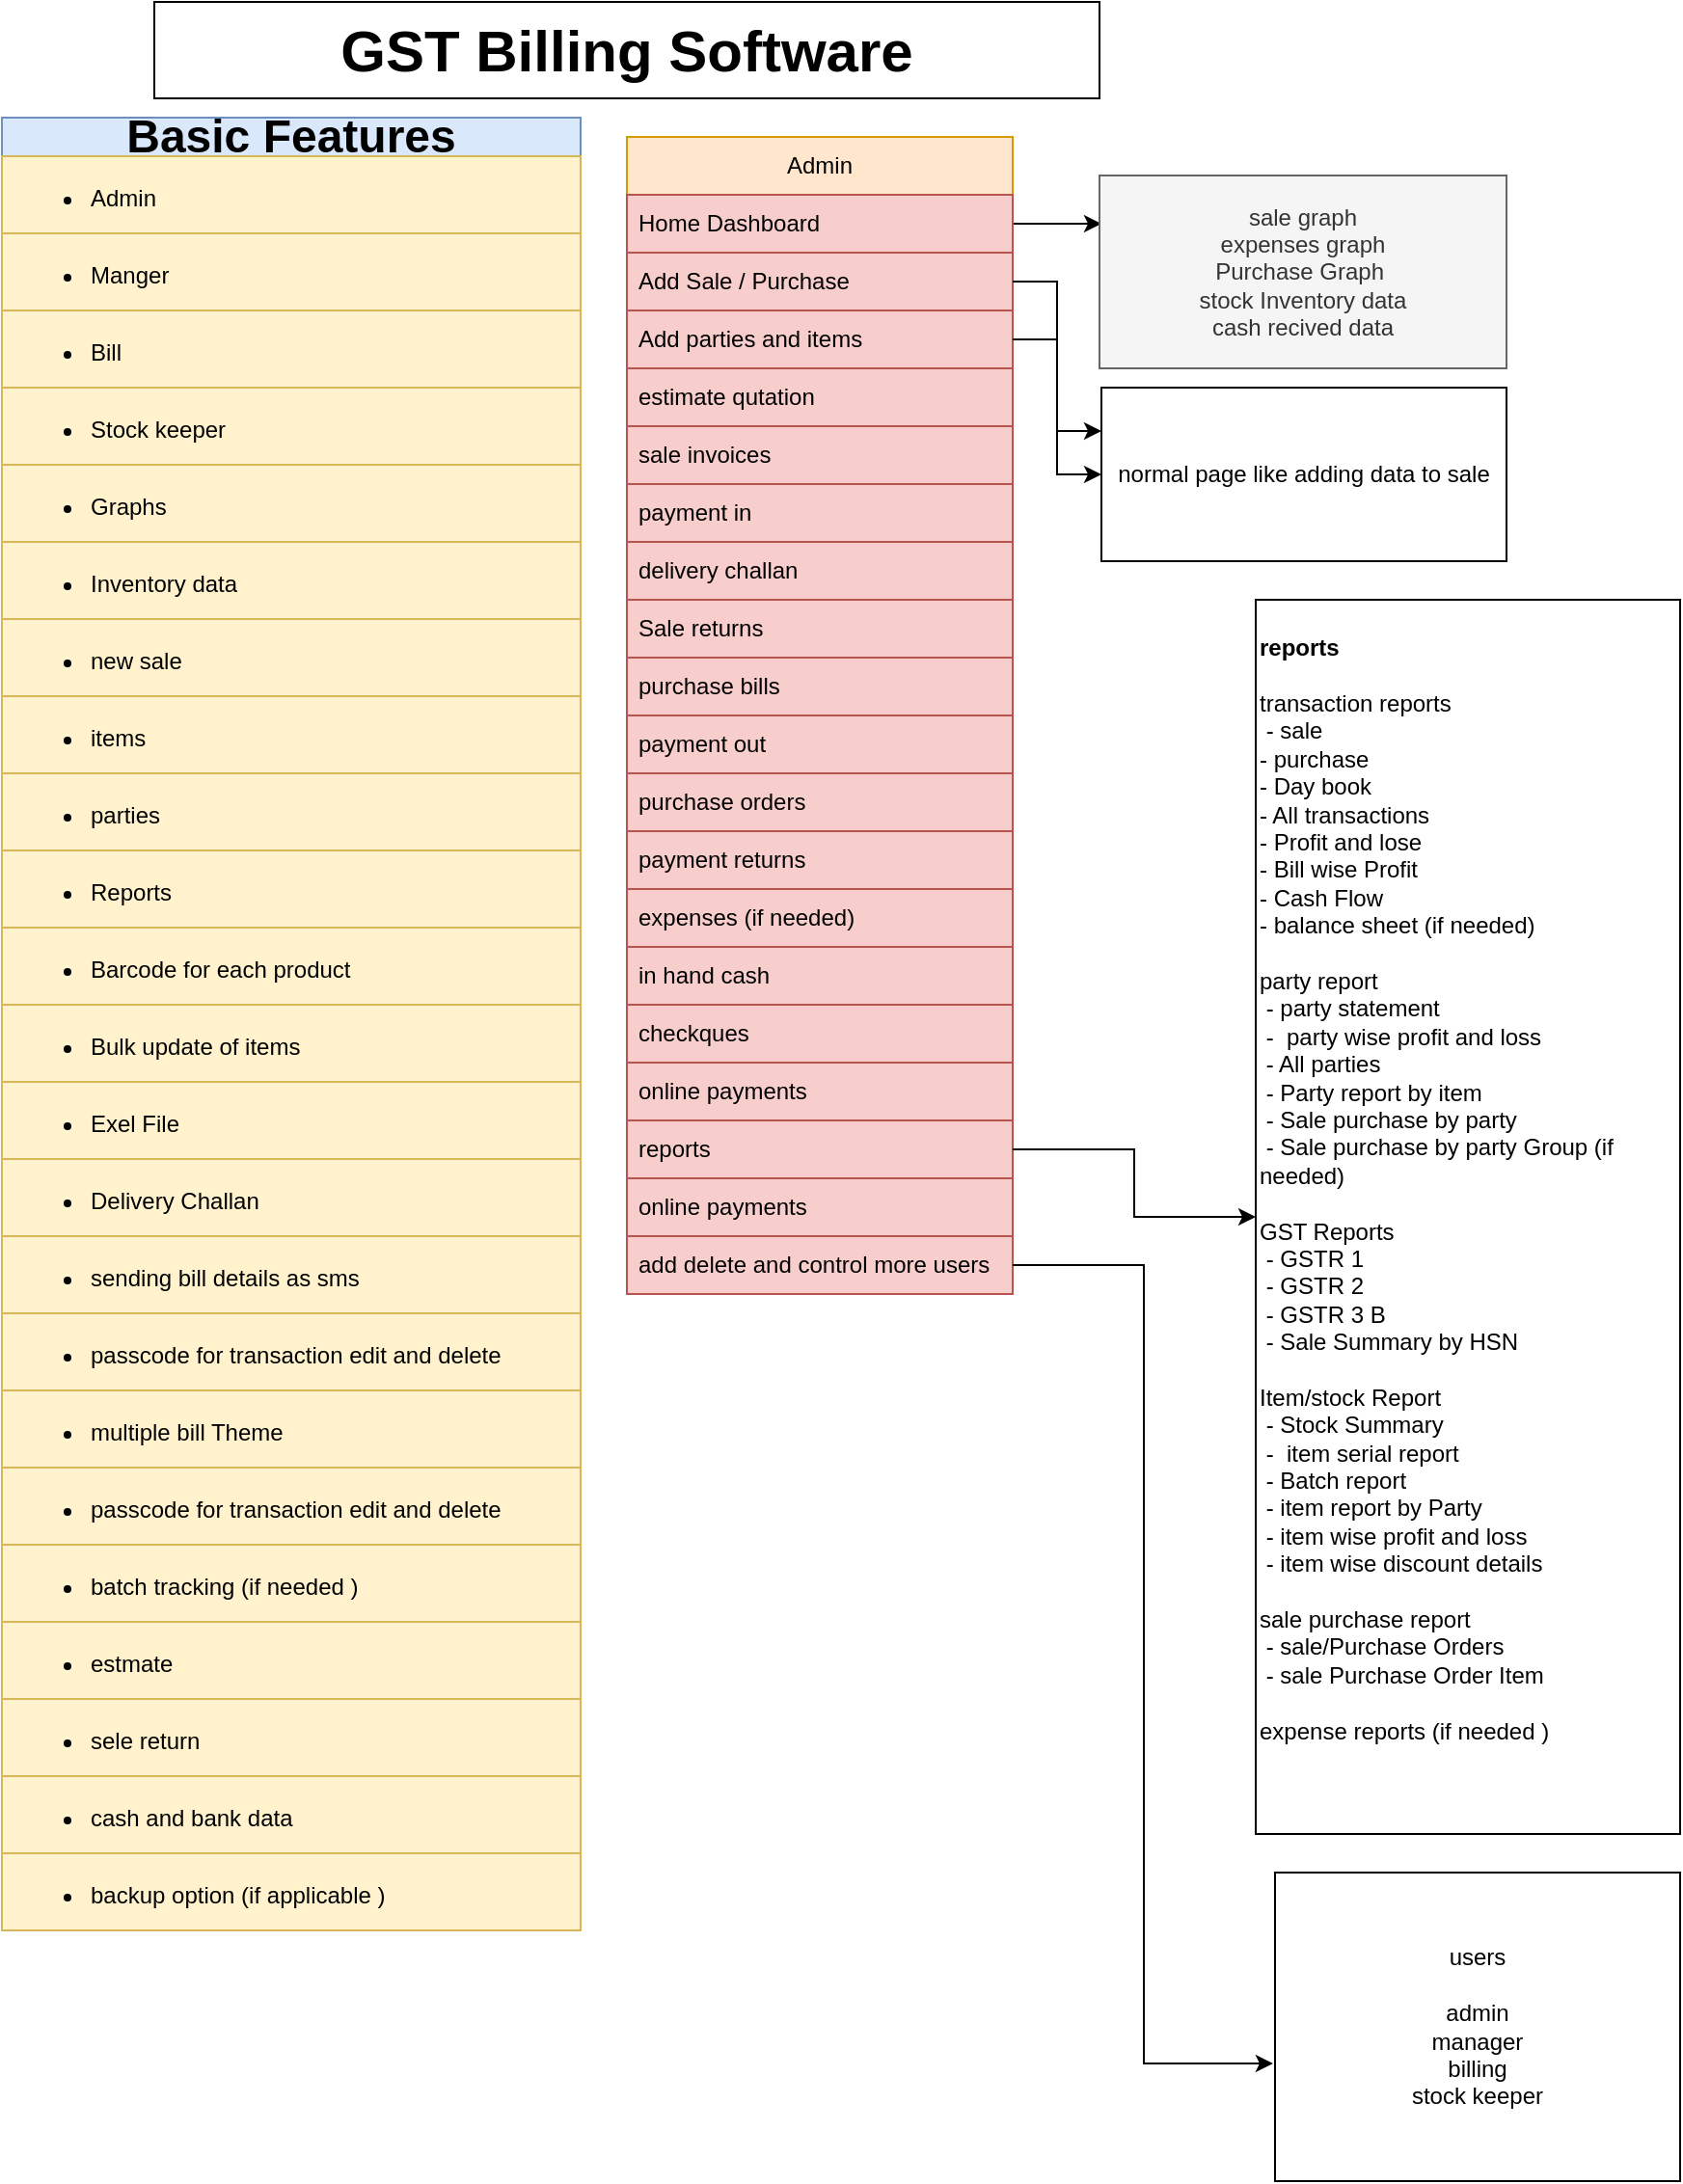 <mxfile version="22.0.4" type="github">
  <diagram name="Page-1" id="EswYANIkp5iIy-GLFOa0">
    <mxGraphModel dx="954" dy="647" grid="1" gridSize="10" guides="1" tooltips="1" connect="1" arrows="1" fold="1" page="1" pageScale="1" pageWidth="827" pageHeight="1169" math="0" shadow="0">
      <root>
        <mxCell id="0" />
        <mxCell id="1" parent="0" />
        <mxCell id="1e6EQhFJc-qGtbKc5gmK-1" value="&lt;b&gt;&lt;font style=&quot;font-size: 30px;&quot;&gt;GST Billing Software&lt;/font&gt;&lt;/b&gt;" style="rounded=0;whiteSpace=wrap;html=1;" vertex="1" parent="1">
          <mxGeometry x="169" y="20" width="490" height="50" as="geometry" />
        </mxCell>
        <mxCell id="1e6EQhFJc-qGtbKc5gmK-8" value="&lt;h1&gt;Basic Features&lt;/h1&gt;" style="swimlane;fontStyle=0;childLayout=stackLayout;horizontal=1;startSize=20;horizontalStack=0;resizeParent=1;resizeParentMax=0;resizeLast=0;collapsible=1;marginBottom=0;whiteSpace=wrap;html=1;fillColor=#dae8fc;strokeColor=#6c8ebf;" vertex="1" parent="1">
          <mxGeometry x="90" y="80" width="300" height="60" as="geometry" />
        </mxCell>
        <mxCell id="1e6EQhFJc-qGtbKc5gmK-9" value="&lt;ul style=&quot;border-color: var(--border-color); caret-color: rgb(0, 0, 0); color: rgb(0, 0, 0); font-family: Helvetica; font-size: 12px; font-style: normal; font-variant-caps: normal; font-weight: 400; letter-spacing: normal; text-align: left; text-indent: 0px; text-transform: none; word-spacing: 0px; -webkit-text-stroke-width: 0px; text-decoration: none;&quot;&gt;&lt;li style=&quot;border-color: var(--border-color);&quot;&gt;Admin&amp;nbsp;&lt;/li&gt;&lt;/ul&gt;" style="text;strokeColor=#d6b656;fillColor=#fff2cc;align=left;verticalAlign=middle;spacingLeft=4;spacingRight=4;overflow=hidden;points=[[0,0.5],[1,0.5]];portConstraint=eastwest;rotatable=0;whiteSpace=wrap;html=1;" vertex="1" parent="1e6EQhFJc-qGtbKc5gmK-8">
          <mxGeometry y="20" width="300" height="40" as="geometry" />
        </mxCell>
        <mxCell id="1e6EQhFJc-qGtbKc5gmK-17" value="&lt;ul style=&quot;border-color: var(--border-color); caret-color: rgb(0, 0, 0); color: rgb(0, 0, 0); font-family: Helvetica; font-size: 12px; font-style: normal; font-variant-caps: normal; font-weight: 400; letter-spacing: normal; text-align: left; text-indent: 0px; text-transform: none; word-spacing: 0px; -webkit-text-stroke-width: 0px; text-decoration: none;&quot;&gt;&lt;li style=&quot;border-color: var(--border-color);&quot;&gt;Manger&lt;/li&gt;&lt;/ul&gt;" style="text;strokeColor=#d6b656;fillColor=#fff2cc;align=left;verticalAlign=middle;spacingLeft=4;spacingRight=4;overflow=hidden;points=[[0,0.5],[1,0.5]];portConstraint=eastwest;rotatable=0;whiteSpace=wrap;html=1;" vertex="1" parent="1">
          <mxGeometry x="90" y="140" width="300" height="40" as="geometry" />
        </mxCell>
        <mxCell id="1e6EQhFJc-qGtbKc5gmK-18" value="&lt;ul style=&quot;border-color: var(--border-color); caret-color: rgb(0, 0, 0); color: rgb(0, 0, 0); font-family: Helvetica; font-size: 12px; font-style: normal; font-variant-caps: normal; font-weight: 400; letter-spacing: normal; text-align: left; text-indent: 0px; text-transform: none; word-spacing: 0px; -webkit-text-stroke-width: 0px; text-decoration: none;&quot;&gt;&lt;li style=&quot;border-color: var(--border-color);&quot;&gt;Bill&lt;/li&gt;&lt;/ul&gt;" style="text;strokeColor=#d6b656;fillColor=#fff2cc;align=left;verticalAlign=middle;spacingLeft=4;spacingRight=4;overflow=hidden;points=[[0,0.5],[1,0.5]];portConstraint=eastwest;rotatable=0;whiteSpace=wrap;html=1;" vertex="1" parent="1">
          <mxGeometry x="90" y="180" width="300" height="40" as="geometry" />
        </mxCell>
        <mxCell id="1e6EQhFJc-qGtbKc5gmK-19" value="&lt;ul style=&quot;border-color: var(--border-color); caret-color: rgb(0, 0, 0); color: rgb(0, 0, 0); font-family: Helvetica; font-size: 12px; font-style: normal; font-variant-caps: normal; font-weight: 400; letter-spacing: normal; text-align: left; text-indent: 0px; text-transform: none; word-spacing: 0px; -webkit-text-stroke-width: 0px; text-decoration: none;&quot;&gt;&lt;li style=&quot;border-color: var(--border-color);&quot;&gt;Stock keeper&lt;/li&gt;&lt;/ul&gt;" style="text;strokeColor=#d6b656;fillColor=#fff2cc;align=left;verticalAlign=middle;spacingLeft=4;spacingRight=4;overflow=hidden;points=[[0,0.5],[1,0.5]];portConstraint=eastwest;rotatable=0;whiteSpace=wrap;html=1;" vertex="1" parent="1">
          <mxGeometry x="90" y="220" width="300" height="40" as="geometry" />
        </mxCell>
        <mxCell id="1e6EQhFJc-qGtbKc5gmK-21" value="&lt;ul style=&quot;border-color: var(--border-color); caret-color: rgb(0, 0, 0); color: rgb(0, 0, 0); font-family: Helvetica; font-size: 12px; font-style: normal; font-variant-caps: normal; font-weight: 400; letter-spacing: normal; text-align: left; text-indent: 0px; text-transform: none; word-spacing: 0px; -webkit-text-stroke-width: 0px; text-decoration: none;&quot;&gt;&lt;li style=&quot;border-color: var(--border-color);&quot;&gt;Reports&lt;/li&gt;&lt;/ul&gt;" style="text;strokeColor=#d6b656;fillColor=#fff2cc;align=left;verticalAlign=middle;spacingLeft=4;spacingRight=4;overflow=hidden;points=[[0,0.5],[1,0.5]];portConstraint=eastwest;rotatable=0;whiteSpace=wrap;html=1;" vertex="1" parent="1">
          <mxGeometry x="90" y="460" width="300" height="40" as="geometry" />
        </mxCell>
        <mxCell id="1e6EQhFJc-qGtbKc5gmK-22" value="&lt;ul style=&quot;border-color: var(--border-color); caret-color: rgb(0, 0, 0); color: rgb(0, 0, 0); font-family: Helvetica; font-size: 12px; font-style: normal; font-variant-caps: normal; font-weight: 400; letter-spacing: normal; text-align: left; text-indent: 0px; text-transform: none; word-spacing: 0px; -webkit-text-stroke-width: 0px; text-decoration: none;&quot;&gt;&lt;li style=&quot;border-color: var(--border-color);&quot;&gt;Graphs&lt;/li&gt;&lt;/ul&gt;" style="text;strokeColor=#d6b656;fillColor=#fff2cc;align=left;verticalAlign=middle;spacingLeft=4;spacingRight=4;overflow=hidden;points=[[0,0.5],[1,0.5]];portConstraint=eastwest;rotatable=0;whiteSpace=wrap;html=1;" vertex="1" parent="1">
          <mxGeometry x="90" y="260" width="300" height="40" as="geometry" />
        </mxCell>
        <mxCell id="1e6EQhFJc-qGtbKc5gmK-23" value="&lt;ul style=&quot;border-color: var(--border-color); caret-color: rgb(0, 0, 0); color: rgb(0, 0, 0); font-family: Helvetica; font-size: 12px; font-style: normal; font-variant-caps: normal; font-weight: 400; letter-spacing: normal; text-align: left; text-indent: 0px; text-transform: none; word-spacing: 0px; -webkit-text-stroke-width: 0px; text-decoration: none;&quot;&gt;&lt;li style=&quot;border-color: var(--border-color);&quot;&gt;Inventory data&lt;/li&gt;&lt;/ul&gt;" style="text;strokeColor=#d6b656;fillColor=#fff2cc;align=left;verticalAlign=middle;spacingLeft=4;spacingRight=4;overflow=hidden;points=[[0,0.5],[1,0.5]];portConstraint=eastwest;rotatable=0;whiteSpace=wrap;html=1;" vertex="1" parent="1">
          <mxGeometry x="90" y="300" width="300" height="40" as="geometry" />
        </mxCell>
        <mxCell id="1e6EQhFJc-qGtbKc5gmK-24" value="&lt;ul style=&quot;border-color: var(--border-color); caret-color: rgb(0, 0, 0); color: rgb(0, 0, 0); font-family: Helvetica; font-size: 12px; font-style: normal; font-variant-caps: normal; font-weight: 400; letter-spacing: normal; text-align: left; text-indent: 0px; text-transform: none; word-spacing: 0px; -webkit-text-stroke-width: 0px; text-decoration: none;&quot;&gt;&lt;li style=&quot;border-color: var(--border-color);&quot;&gt;parties&lt;/li&gt;&lt;/ul&gt;" style="text;strokeColor=#d6b656;fillColor=#fff2cc;align=left;verticalAlign=middle;spacingLeft=4;spacingRight=4;overflow=hidden;points=[[0,0.5],[1,0.5]];portConstraint=eastwest;rotatable=0;whiteSpace=wrap;html=1;" vertex="1" parent="1">
          <mxGeometry x="90" y="420" width="300" height="40" as="geometry" />
        </mxCell>
        <mxCell id="1e6EQhFJc-qGtbKc5gmK-25" value="&lt;ul style=&quot;border-color: var(--border-color); caret-color: rgb(0, 0, 0); color: rgb(0, 0, 0); font-family: Helvetica; font-size: 12px; font-style: normal; font-variant-caps: normal; font-weight: 400; letter-spacing: normal; text-align: left; text-indent: 0px; text-transform: none; word-spacing: 0px; -webkit-text-stroke-width: 0px; text-decoration: none;&quot;&gt;&lt;li style=&quot;border-color: var(--border-color);&quot;&gt;items&lt;/li&gt;&lt;/ul&gt;" style="text;strokeColor=#d6b656;fillColor=#fff2cc;align=left;verticalAlign=middle;spacingLeft=4;spacingRight=4;overflow=hidden;points=[[0,0.5],[1,0.5]];portConstraint=eastwest;rotatable=0;whiteSpace=wrap;html=1;" vertex="1" parent="1">
          <mxGeometry x="90" y="380" width="300" height="40" as="geometry" />
        </mxCell>
        <mxCell id="1e6EQhFJc-qGtbKc5gmK-26" value="&lt;ul style=&quot;border-color: var(--border-color); caret-color: rgb(0, 0, 0); color: rgb(0, 0, 0); font-family: Helvetica; font-size: 12px; font-style: normal; font-variant-caps: normal; font-weight: 400; letter-spacing: normal; text-align: left; text-indent: 0px; text-transform: none; word-spacing: 0px; -webkit-text-stroke-width: 0px; text-decoration: none;&quot;&gt;&lt;li style=&quot;border-color: var(--border-color);&quot;&gt;new sale&lt;/li&gt;&lt;/ul&gt;" style="text;strokeColor=#d6b656;fillColor=#fff2cc;align=left;verticalAlign=middle;spacingLeft=4;spacingRight=4;overflow=hidden;points=[[0,0.5],[1,0.5]];portConstraint=eastwest;rotatable=0;whiteSpace=wrap;html=1;" vertex="1" parent="1">
          <mxGeometry x="90" y="340" width="300" height="40" as="geometry" />
        </mxCell>
        <mxCell id="1e6EQhFJc-qGtbKc5gmK-27" value="&lt;ul style=&quot;border-color: var(--border-color); caret-color: rgb(0, 0, 0); color: rgb(0, 0, 0); font-family: Helvetica; font-size: 12px; font-style: normal; font-variant-caps: normal; font-weight: 400; letter-spacing: normal; text-align: left; text-indent: 0px; text-transform: none; word-spacing: 0px; -webkit-text-stroke-width: 0px; text-decoration: none;&quot;&gt;&lt;li style=&quot;border-color: var(--border-color);&quot;&gt;Barcode for each product&lt;/li&gt;&lt;/ul&gt;" style="text;strokeColor=#d6b656;fillColor=#fff2cc;align=left;verticalAlign=middle;spacingLeft=4;spacingRight=4;overflow=hidden;points=[[0,0.5],[1,0.5]];portConstraint=eastwest;rotatable=0;whiteSpace=wrap;html=1;" vertex="1" parent="1">
          <mxGeometry x="90" y="500" width="300" height="40" as="geometry" />
        </mxCell>
        <mxCell id="1e6EQhFJc-qGtbKc5gmK-28" value="&lt;ul style=&quot;border-color: var(--border-color); caret-color: rgb(0, 0, 0); color: rgb(0, 0, 0); font-family: Helvetica; font-size: 12px; font-style: normal; font-variant-caps: normal; font-weight: 400; letter-spacing: normal; text-align: left; text-indent: 0px; text-transform: none; word-spacing: 0px; -webkit-text-stroke-width: 0px; text-decoration: none;&quot;&gt;&lt;li style=&quot;border-color: var(--border-color);&quot;&gt;Bulk update of items&lt;/li&gt;&lt;/ul&gt;" style="text;strokeColor=#d6b656;fillColor=#fff2cc;align=left;verticalAlign=middle;spacingLeft=4;spacingRight=4;overflow=hidden;points=[[0,0.5],[1,0.5]];portConstraint=eastwest;rotatable=0;whiteSpace=wrap;html=1;" vertex="1" parent="1">
          <mxGeometry x="90" y="540" width="300" height="40" as="geometry" />
        </mxCell>
        <mxCell id="1e6EQhFJc-qGtbKc5gmK-29" value="&lt;ul style=&quot;border-color: var(--border-color); caret-color: rgb(0, 0, 0); color: rgb(0, 0, 0); font-family: Helvetica; font-size: 12px; font-style: normal; font-variant-caps: normal; font-weight: 400; letter-spacing: normal; text-align: left; text-indent: 0px; text-transform: none; word-spacing: 0px; -webkit-text-stroke-width: 0px; text-decoration: none;&quot;&gt;&lt;li style=&quot;border-color: var(--border-color);&quot;&gt;Exel File&lt;/li&gt;&lt;/ul&gt;" style="text;strokeColor=#d6b656;fillColor=#fff2cc;align=left;verticalAlign=middle;spacingLeft=4;spacingRight=4;overflow=hidden;points=[[0,0.5],[1,0.5]];portConstraint=eastwest;rotatable=0;whiteSpace=wrap;html=1;" vertex="1" parent="1">
          <mxGeometry x="90" y="580" width="300" height="40" as="geometry" />
        </mxCell>
        <mxCell id="1e6EQhFJc-qGtbKc5gmK-30" value="&lt;ul style=&quot;border-color: var(--border-color); caret-color: rgb(0, 0, 0); color: rgb(0, 0, 0); font-family: Helvetica; font-size: 12px; font-style: normal; font-variant-caps: normal; font-weight: 400; letter-spacing: normal; text-align: left; text-indent: 0px; text-transform: none; word-spacing: 0px; -webkit-text-stroke-width: 0px; text-decoration: none;&quot;&gt;&lt;li style=&quot;border-color: var(--border-color);&quot;&gt;Delivery Challan&lt;/li&gt;&lt;/ul&gt;" style="text;strokeColor=#d6b656;fillColor=#fff2cc;align=left;verticalAlign=middle;spacingLeft=4;spacingRight=4;overflow=hidden;points=[[0,0.5],[1,0.5]];portConstraint=eastwest;rotatable=0;whiteSpace=wrap;html=1;" vertex="1" parent="1">
          <mxGeometry x="90" y="620" width="300" height="40" as="geometry" />
        </mxCell>
        <mxCell id="1e6EQhFJc-qGtbKc5gmK-31" value="&lt;ul style=&quot;border-color: var(--border-color); caret-color: rgb(0, 0, 0); color: rgb(0, 0, 0); font-family: Helvetica; font-size: 12px; font-style: normal; font-variant-caps: normal; font-weight: 400; letter-spacing: normal; text-align: left; text-indent: 0px; text-transform: none; word-spacing: 0px; -webkit-text-stroke-width: 0px; text-decoration: none;&quot;&gt;&lt;li style=&quot;border-color: var(--border-color);&quot;&gt;sending bill details as sms&lt;/li&gt;&lt;/ul&gt;" style="text;strokeColor=#d6b656;fillColor=#fff2cc;align=left;verticalAlign=middle;spacingLeft=4;spacingRight=4;overflow=hidden;points=[[0,0.5],[1,0.5]];portConstraint=eastwest;rotatable=0;whiteSpace=wrap;html=1;" vertex="1" parent="1">
          <mxGeometry x="90" y="660" width="300" height="40" as="geometry" />
        </mxCell>
        <mxCell id="1e6EQhFJc-qGtbKc5gmK-32" value="&lt;ul style=&quot;border-color: var(--border-color); caret-color: rgb(0, 0, 0); color: rgb(0, 0, 0); font-family: Helvetica; font-size: 12px; font-style: normal; font-variant-caps: normal; font-weight: 400; letter-spacing: normal; text-align: left; text-indent: 0px; text-transform: none; word-spacing: 0px; -webkit-text-stroke-width: 0px; text-decoration: none;&quot;&gt;&lt;li style=&quot;border-color: var(--border-color);&quot;&gt;passcode for transaction edit and delete&lt;/li&gt;&lt;/ul&gt;" style="text;strokeColor=#d6b656;fillColor=#fff2cc;align=left;verticalAlign=middle;spacingLeft=4;spacingRight=4;overflow=hidden;points=[[0,0.5],[1,0.5]];portConstraint=eastwest;rotatable=0;whiteSpace=wrap;html=1;" vertex="1" parent="1">
          <mxGeometry x="90" y="700" width="300" height="40" as="geometry" />
        </mxCell>
        <mxCell id="1e6EQhFJc-qGtbKc5gmK-33" value="&lt;ul style=&quot;border-color: var(--border-color); caret-color: rgb(0, 0, 0); color: rgb(0, 0, 0); font-family: Helvetica; font-size: 12px; font-style: normal; font-variant-caps: normal; font-weight: 400; letter-spacing: normal; text-align: left; text-indent: 0px; text-transform: none; word-spacing: 0px; -webkit-text-stroke-width: 0px; text-decoration: none;&quot;&gt;&lt;li style=&quot;border-color: var(--border-color);&quot;&gt;multiple bill Theme&lt;/li&gt;&lt;/ul&gt;" style="text;strokeColor=#d6b656;fillColor=#fff2cc;align=left;verticalAlign=middle;spacingLeft=4;spacingRight=4;overflow=hidden;points=[[0,0.5],[1,0.5]];portConstraint=eastwest;rotatable=0;whiteSpace=wrap;html=1;" vertex="1" parent="1">
          <mxGeometry x="90" y="740" width="300" height="40" as="geometry" />
        </mxCell>
        <mxCell id="1e6EQhFJc-qGtbKc5gmK-34" value="&lt;ul style=&quot;border-color: var(--border-color); caret-color: rgb(0, 0, 0); color: rgb(0, 0, 0); font-family: Helvetica; font-size: 12px; font-style: normal; font-variant-caps: normal; font-weight: 400; letter-spacing: normal; text-align: left; text-indent: 0px; text-transform: none; word-spacing: 0px; -webkit-text-stroke-width: 0px; text-decoration: none;&quot;&gt;&lt;li style=&quot;border-color: var(--border-color);&quot;&gt;passcode for transaction edit and delete&lt;/li&gt;&lt;/ul&gt;" style="text;strokeColor=#d6b656;fillColor=#fff2cc;align=left;verticalAlign=middle;spacingLeft=4;spacingRight=4;overflow=hidden;points=[[0,0.5],[1,0.5]];portConstraint=eastwest;rotatable=0;whiteSpace=wrap;html=1;" vertex="1" parent="1">
          <mxGeometry x="90" y="780" width="300" height="40" as="geometry" />
        </mxCell>
        <mxCell id="1e6EQhFJc-qGtbKc5gmK-35" value="&lt;ul style=&quot;border-color: var(--border-color); caret-color: rgb(0, 0, 0); color: rgb(0, 0, 0); font-family: Helvetica; font-size: 12px; font-style: normal; font-variant-caps: normal; font-weight: 400; letter-spacing: normal; text-align: left; text-indent: 0px; text-transform: none; word-spacing: 0px; -webkit-text-stroke-width: 0px; text-decoration: none;&quot;&gt;&lt;li style=&quot;border-color: var(--border-color);&quot;&gt;backup option (if applicable )&lt;/li&gt;&lt;/ul&gt;" style="text;strokeColor=#d6b656;fillColor=#fff2cc;align=left;verticalAlign=middle;spacingLeft=4;spacingRight=4;overflow=hidden;points=[[0,0.5],[1,0.5]];portConstraint=eastwest;rotatable=0;whiteSpace=wrap;html=1;" vertex="1" parent="1">
          <mxGeometry x="90" y="980" width="300" height="40" as="geometry" />
        </mxCell>
        <mxCell id="1e6EQhFJc-qGtbKc5gmK-36" value="&lt;ul style=&quot;border-color: var(--border-color); caret-color: rgb(0, 0, 0); color: rgb(0, 0, 0); font-family: Helvetica; font-size: 12px; font-style: normal; font-variant-caps: normal; font-weight: 400; letter-spacing: normal; text-align: left; text-indent: 0px; text-transform: none; word-spacing: 0px; -webkit-text-stroke-width: 0px; text-decoration: none;&quot;&gt;&lt;li style=&quot;border-color: var(--border-color);&quot;&gt;cash and bank data&lt;/li&gt;&lt;/ul&gt;" style="text;strokeColor=#d6b656;fillColor=#fff2cc;align=left;verticalAlign=middle;spacingLeft=4;spacingRight=4;overflow=hidden;points=[[0,0.5],[1,0.5]];portConstraint=eastwest;rotatable=0;whiteSpace=wrap;html=1;" vertex="1" parent="1">
          <mxGeometry x="90" y="940" width="300" height="40" as="geometry" />
        </mxCell>
        <mxCell id="1e6EQhFJc-qGtbKc5gmK-37" value="&lt;ul style=&quot;border-color: var(--border-color); caret-color: rgb(0, 0, 0); color: rgb(0, 0, 0); font-family: Helvetica; font-size: 12px; font-style: normal; font-variant-caps: normal; font-weight: 400; letter-spacing: normal; text-align: left; text-indent: 0px; text-transform: none; word-spacing: 0px; -webkit-text-stroke-width: 0px; text-decoration: none;&quot;&gt;&lt;li style=&quot;border-color: var(--border-color);&quot;&gt;sele return&lt;/li&gt;&lt;/ul&gt;" style="text;strokeColor=#d6b656;fillColor=#fff2cc;align=left;verticalAlign=middle;spacingLeft=4;spacingRight=4;overflow=hidden;points=[[0,0.5],[1,0.5]];portConstraint=eastwest;rotatable=0;whiteSpace=wrap;html=1;" vertex="1" parent="1">
          <mxGeometry x="90" y="900" width="300" height="40" as="geometry" />
        </mxCell>
        <mxCell id="1e6EQhFJc-qGtbKc5gmK-38" value="&lt;ul style=&quot;border-color: var(--border-color); caret-color: rgb(0, 0, 0); color: rgb(0, 0, 0); font-family: Helvetica; font-size: 12px; font-style: normal; font-variant-caps: normal; font-weight: 400; letter-spacing: normal; text-align: left; text-indent: 0px; text-transform: none; word-spacing: 0px; -webkit-text-stroke-width: 0px; text-decoration: none;&quot;&gt;&lt;li style=&quot;border-color: var(--border-color);&quot;&gt;estmate&lt;/li&gt;&lt;/ul&gt;" style="text;strokeColor=#d6b656;fillColor=#fff2cc;align=left;verticalAlign=middle;spacingLeft=4;spacingRight=4;overflow=hidden;points=[[0,0.5],[1,0.5]];portConstraint=eastwest;rotatable=0;whiteSpace=wrap;html=1;" vertex="1" parent="1">
          <mxGeometry x="90" y="860" width="300" height="40" as="geometry" />
        </mxCell>
        <mxCell id="1e6EQhFJc-qGtbKc5gmK-39" value="&lt;ul style=&quot;border-color: var(--border-color); caret-color: rgb(0, 0, 0); color: rgb(0, 0, 0); font-family: Helvetica; font-size: 12px; font-style: normal; font-variant-caps: normal; font-weight: 400; letter-spacing: normal; text-align: left; text-indent: 0px; text-transform: none; word-spacing: 0px; -webkit-text-stroke-width: 0px; text-decoration: none;&quot;&gt;&lt;li style=&quot;border-color: var(--border-color);&quot;&gt;batch tracking (if needed )&lt;/li&gt;&lt;/ul&gt;" style="text;strokeColor=#d6b656;fillColor=#fff2cc;align=left;verticalAlign=middle;spacingLeft=4;spacingRight=4;overflow=hidden;points=[[0,0.5],[1,0.5]];portConstraint=eastwest;rotatable=0;whiteSpace=wrap;html=1;" vertex="1" parent="1">
          <mxGeometry x="90" y="820" width="300" height="40" as="geometry" />
        </mxCell>
        <mxCell id="1e6EQhFJc-qGtbKc5gmK-40" value="Admin" style="swimlane;fontStyle=0;childLayout=stackLayout;horizontal=1;startSize=30;horizontalStack=0;resizeParent=1;resizeParentMax=0;resizeLast=0;collapsible=1;marginBottom=0;whiteSpace=wrap;html=1;fillColor=#ffe6cc;strokeColor=#d79b00;" vertex="1" parent="1">
          <mxGeometry x="414" y="90" width="200" height="600" as="geometry">
            <mxRectangle x="414" y="90" width="70" height="30" as="alternateBounds" />
          </mxGeometry>
        </mxCell>
        <mxCell id="1e6EQhFJc-qGtbKc5gmK-49" style="edgeStyle=orthogonalEdgeStyle;rounded=0;orthogonalLoop=1;jettySize=auto;html=1;" edge="1" parent="1e6EQhFJc-qGtbKc5gmK-40" source="1e6EQhFJc-qGtbKc5gmK-41">
          <mxGeometry relative="1" as="geometry">
            <mxPoint x="246" y="45" as="targetPoint" />
          </mxGeometry>
        </mxCell>
        <mxCell id="1e6EQhFJc-qGtbKc5gmK-41" value="Home Dashboard&amp;nbsp;" style="text;strokeColor=#b85450;fillColor=#f8cecc;align=left;verticalAlign=middle;spacingLeft=4;spacingRight=4;overflow=hidden;points=[[0,0.5],[1,0.5]];portConstraint=eastwest;rotatable=0;whiteSpace=wrap;html=1;" vertex="1" parent="1e6EQhFJc-qGtbKc5gmK-40">
          <mxGeometry y="30" width="200" height="30" as="geometry" />
        </mxCell>
        <mxCell id="1e6EQhFJc-qGtbKc5gmK-42" value="Add Sale / Purchase" style="text;strokeColor=#b85450;fillColor=#f8cecc;align=left;verticalAlign=middle;spacingLeft=4;spacingRight=4;overflow=hidden;points=[[0,0.5],[1,0.5]];portConstraint=eastwest;rotatable=0;whiteSpace=wrap;html=1;" vertex="1" parent="1e6EQhFJc-qGtbKc5gmK-40">
          <mxGeometry y="60" width="200" height="30" as="geometry" />
        </mxCell>
        <mxCell id="1e6EQhFJc-qGtbKc5gmK-65" value="Add parties and items" style="text;strokeColor=#b85450;fillColor=#f8cecc;align=left;verticalAlign=middle;spacingLeft=4;spacingRight=4;overflow=hidden;points=[[0,0.5],[1,0.5]];portConstraint=eastwest;rotatable=0;whiteSpace=wrap;html=1;" vertex="1" parent="1e6EQhFJc-qGtbKc5gmK-40">
          <mxGeometry y="90" width="200" height="30" as="geometry" />
        </mxCell>
        <mxCell id="1e6EQhFJc-qGtbKc5gmK-69" value="estimate qutation" style="text;strokeColor=#b85450;fillColor=#f8cecc;align=left;verticalAlign=middle;spacingLeft=4;spacingRight=4;overflow=hidden;points=[[0,0.5],[1,0.5]];portConstraint=eastwest;rotatable=0;whiteSpace=wrap;html=1;" vertex="1" parent="1e6EQhFJc-qGtbKc5gmK-40">
          <mxGeometry y="120" width="200" height="30" as="geometry" />
        </mxCell>
        <mxCell id="1e6EQhFJc-qGtbKc5gmK-68" value="sale invoices" style="text;strokeColor=#b85450;fillColor=#f8cecc;align=left;verticalAlign=middle;spacingLeft=4;spacingRight=4;overflow=hidden;points=[[0,0.5],[1,0.5]];portConstraint=eastwest;rotatable=0;whiteSpace=wrap;html=1;" vertex="1" parent="1e6EQhFJc-qGtbKc5gmK-40">
          <mxGeometry y="150" width="200" height="30" as="geometry" />
        </mxCell>
        <mxCell id="1e6EQhFJc-qGtbKc5gmK-70" value="payment in" style="text;strokeColor=#b85450;fillColor=#f8cecc;align=left;verticalAlign=middle;spacingLeft=4;spacingRight=4;overflow=hidden;points=[[0,0.5],[1,0.5]];portConstraint=eastwest;rotatable=0;whiteSpace=wrap;html=1;" vertex="1" parent="1e6EQhFJc-qGtbKc5gmK-40">
          <mxGeometry y="180" width="200" height="30" as="geometry" />
        </mxCell>
        <mxCell id="1e6EQhFJc-qGtbKc5gmK-71" value="delivery challan" style="text;strokeColor=#b85450;fillColor=#f8cecc;align=left;verticalAlign=middle;spacingLeft=4;spacingRight=4;overflow=hidden;points=[[0,0.5],[1,0.5]];portConstraint=eastwest;rotatable=0;whiteSpace=wrap;html=1;" vertex="1" parent="1e6EQhFJc-qGtbKc5gmK-40">
          <mxGeometry y="210" width="200" height="30" as="geometry" />
        </mxCell>
        <mxCell id="1e6EQhFJc-qGtbKc5gmK-72" value="Sale returns&amp;nbsp;" style="text;strokeColor=#b85450;fillColor=#f8cecc;align=left;verticalAlign=middle;spacingLeft=4;spacingRight=4;overflow=hidden;points=[[0,0.5],[1,0.5]];portConstraint=eastwest;rotatable=0;whiteSpace=wrap;html=1;" vertex="1" parent="1e6EQhFJc-qGtbKc5gmK-40">
          <mxGeometry y="240" width="200" height="30" as="geometry" />
        </mxCell>
        <mxCell id="1e6EQhFJc-qGtbKc5gmK-73" value="purchase bills" style="text;strokeColor=#b85450;fillColor=#f8cecc;align=left;verticalAlign=middle;spacingLeft=4;spacingRight=4;overflow=hidden;points=[[0,0.5],[1,0.5]];portConstraint=eastwest;rotatable=0;whiteSpace=wrap;html=1;" vertex="1" parent="1e6EQhFJc-qGtbKc5gmK-40">
          <mxGeometry y="270" width="200" height="30" as="geometry" />
        </mxCell>
        <mxCell id="1e6EQhFJc-qGtbKc5gmK-74" value="payment out" style="text;strokeColor=#b85450;fillColor=#f8cecc;align=left;verticalAlign=middle;spacingLeft=4;spacingRight=4;overflow=hidden;points=[[0,0.5],[1,0.5]];portConstraint=eastwest;rotatable=0;whiteSpace=wrap;html=1;" vertex="1" parent="1e6EQhFJc-qGtbKc5gmK-40">
          <mxGeometry y="300" width="200" height="30" as="geometry" />
        </mxCell>
        <mxCell id="1e6EQhFJc-qGtbKc5gmK-75" value="purchase orders" style="text;strokeColor=#b85450;fillColor=#f8cecc;align=left;verticalAlign=middle;spacingLeft=4;spacingRight=4;overflow=hidden;points=[[0,0.5],[1,0.5]];portConstraint=eastwest;rotatable=0;whiteSpace=wrap;html=1;" vertex="1" parent="1e6EQhFJc-qGtbKc5gmK-40">
          <mxGeometry y="330" width="200" height="30" as="geometry" />
        </mxCell>
        <mxCell id="1e6EQhFJc-qGtbKc5gmK-76" value="payment returns" style="text;strokeColor=#b85450;fillColor=#f8cecc;align=left;verticalAlign=middle;spacingLeft=4;spacingRight=4;overflow=hidden;points=[[0,0.5],[1,0.5]];portConstraint=eastwest;rotatable=0;whiteSpace=wrap;html=1;" vertex="1" parent="1e6EQhFJc-qGtbKc5gmK-40">
          <mxGeometry y="360" width="200" height="30" as="geometry" />
        </mxCell>
        <mxCell id="1e6EQhFJc-qGtbKc5gmK-77" value="expenses (if needed)" style="text;strokeColor=#b85450;fillColor=#f8cecc;align=left;verticalAlign=middle;spacingLeft=4;spacingRight=4;overflow=hidden;points=[[0,0.5],[1,0.5]];portConstraint=eastwest;rotatable=0;whiteSpace=wrap;html=1;" vertex="1" parent="1e6EQhFJc-qGtbKc5gmK-40">
          <mxGeometry y="390" width="200" height="30" as="geometry" />
        </mxCell>
        <mxCell id="1e6EQhFJc-qGtbKc5gmK-78" value="in hand cash" style="text;strokeColor=#b85450;fillColor=#f8cecc;align=left;verticalAlign=middle;spacingLeft=4;spacingRight=4;overflow=hidden;points=[[0,0.5],[1,0.5]];portConstraint=eastwest;rotatable=0;whiteSpace=wrap;html=1;" vertex="1" parent="1e6EQhFJc-qGtbKc5gmK-40">
          <mxGeometry y="420" width="200" height="30" as="geometry" />
        </mxCell>
        <mxCell id="1e6EQhFJc-qGtbKc5gmK-79" value="checkques" style="text;strokeColor=#b85450;fillColor=#f8cecc;align=left;verticalAlign=middle;spacingLeft=4;spacingRight=4;overflow=hidden;points=[[0,0.5],[1,0.5]];portConstraint=eastwest;rotatable=0;whiteSpace=wrap;html=1;" vertex="1" parent="1e6EQhFJc-qGtbKc5gmK-40">
          <mxGeometry y="450" width="200" height="30" as="geometry" />
        </mxCell>
        <mxCell id="1e6EQhFJc-qGtbKc5gmK-80" value="online payments" style="text;strokeColor=#b85450;fillColor=#f8cecc;align=left;verticalAlign=middle;spacingLeft=4;spacingRight=4;overflow=hidden;points=[[0,0.5],[1,0.5]];portConstraint=eastwest;rotatable=0;whiteSpace=wrap;html=1;" vertex="1" parent="1e6EQhFJc-qGtbKc5gmK-40">
          <mxGeometry y="480" width="200" height="30" as="geometry" />
        </mxCell>
        <mxCell id="1e6EQhFJc-qGtbKc5gmK-81" value="reports" style="text;strokeColor=#b85450;fillColor=#f8cecc;align=left;verticalAlign=middle;spacingLeft=4;spacingRight=4;overflow=hidden;points=[[0,0.5],[1,0.5]];portConstraint=eastwest;rotatable=0;whiteSpace=wrap;html=1;" vertex="1" parent="1e6EQhFJc-qGtbKc5gmK-40">
          <mxGeometry y="510" width="200" height="30" as="geometry" />
        </mxCell>
        <mxCell id="1e6EQhFJc-qGtbKc5gmK-82" value="online payments" style="text;strokeColor=#b85450;fillColor=#f8cecc;align=left;verticalAlign=middle;spacingLeft=4;spacingRight=4;overflow=hidden;points=[[0,0.5],[1,0.5]];portConstraint=eastwest;rotatable=0;whiteSpace=wrap;html=1;" vertex="1" parent="1e6EQhFJc-qGtbKc5gmK-40">
          <mxGeometry y="540" width="200" height="30" as="geometry" />
        </mxCell>
        <mxCell id="1e6EQhFJc-qGtbKc5gmK-85" value="add delete and control more users" style="text;strokeColor=#b85450;fillColor=#f8cecc;align=left;verticalAlign=middle;spacingLeft=4;spacingRight=4;overflow=hidden;points=[[0,0.5],[1,0.5]];portConstraint=eastwest;rotatable=0;whiteSpace=wrap;html=1;" vertex="1" parent="1e6EQhFJc-qGtbKc5gmK-40">
          <mxGeometry y="570" width="200" height="30" as="geometry" />
        </mxCell>
        <mxCell id="1e6EQhFJc-qGtbKc5gmK-50" value="sale graph&lt;br&gt;expenses graph&lt;br&gt;Purchase Graph&amp;nbsp;&lt;br&gt;stock Inventory data&lt;br&gt;cash recived data" style="rounded=0;whiteSpace=wrap;html=1;align=center;fillColor=#f5f5f5;fontColor=#333333;strokeColor=#666666;" vertex="1" parent="1">
          <mxGeometry x="659" y="110" width="211" height="100" as="geometry" />
        </mxCell>
        <mxCell id="1e6EQhFJc-qGtbKc5gmK-55" value="normal page like adding data to sale" style="rounded=0;whiteSpace=wrap;html=1;" vertex="1" parent="1">
          <mxGeometry x="660" y="220" width="210" height="90" as="geometry" />
        </mxCell>
        <mxCell id="1e6EQhFJc-qGtbKc5gmK-56" style="edgeStyle=orthogonalEdgeStyle;rounded=0;orthogonalLoop=1;jettySize=auto;html=1;entryX=0;entryY=0.25;entryDx=0;entryDy=0;" edge="1" parent="1" source="1e6EQhFJc-qGtbKc5gmK-42" target="1e6EQhFJc-qGtbKc5gmK-55">
          <mxGeometry relative="1" as="geometry">
            <mxPoint x="640" y="165" as="targetPoint" />
          </mxGeometry>
        </mxCell>
        <mxCell id="1e6EQhFJc-qGtbKc5gmK-67" style="edgeStyle=orthogonalEdgeStyle;rounded=0;orthogonalLoop=1;jettySize=auto;html=1;entryX=0;entryY=0.5;entryDx=0;entryDy=0;" edge="1" parent="1" source="1e6EQhFJc-qGtbKc5gmK-65" target="1e6EQhFJc-qGtbKc5gmK-55">
          <mxGeometry relative="1" as="geometry" />
        </mxCell>
        <mxCell id="1e6EQhFJc-qGtbKc5gmK-83" value="&lt;b&gt;reports&lt;br&gt;&lt;/b&gt;&lt;br&gt;transaction reports&amp;nbsp;&lt;br&gt;&amp;nbsp;- sale&lt;br&gt;&lt;div style=&quot;&quot;&gt;- purchase&lt;/div&gt;&lt;div style=&quot;&quot;&gt;- Day book&lt;/div&gt;&lt;div style=&quot;&quot;&gt;- All transactions&lt;/div&gt;&lt;div style=&quot;&quot;&gt;- Profit and lose&lt;/div&gt;&lt;div style=&quot;&quot;&gt;- Bill wise Profit&lt;/div&gt;&lt;div style=&quot;&quot;&gt;- Cash Flow&lt;/div&gt;&lt;div style=&quot;&quot;&gt;- balance sheet (if needed)&lt;/div&gt;&lt;div style=&quot;&quot;&gt;&lt;br&gt;&lt;/div&gt;&lt;div style=&quot;&quot;&gt;party report&lt;/div&gt;&lt;div style=&quot;&quot;&gt;&amp;nbsp;- party statement&lt;/div&gt;&lt;div style=&quot;&quot;&gt;&amp;nbsp;- &amp;nbsp;party wise profit and loss&lt;/div&gt;&lt;div style=&quot;&quot;&gt;&amp;nbsp;- All parties&lt;/div&gt;&lt;div style=&quot;&quot;&gt;&amp;nbsp;- Party report by item&lt;/div&gt;&lt;div style=&quot;&quot;&gt;&amp;nbsp;- Sale purchase by party&lt;/div&gt;&lt;div style=&quot;&quot;&gt;&amp;nbsp;- Sale purchase by party Group (if needed)&lt;/div&gt;&lt;div style=&quot;&quot;&gt;&lt;br&gt;&lt;/div&gt;&lt;div style=&quot;&quot;&gt;GST Reports&lt;/div&gt;&lt;div style=&quot;&quot;&gt;&amp;nbsp;- GSTR 1&lt;/div&gt;&lt;div style=&quot;&quot;&gt;&amp;nbsp;- GSTR 2&lt;/div&gt;&lt;div style=&quot;&quot;&gt;&amp;nbsp;- GSTR 3 B&lt;/div&gt;&lt;div style=&quot;&quot;&gt;&amp;nbsp;- Sale Summary by HSN&lt;/div&gt;&lt;div style=&quot;&quot;&gt;&lt;br&gt;&lt;/div&gt;&lt;div style=&quot;&quot;&gt;Item/stock Report&lt;/div&gt;&lt;div style=&quot;&quot;&gt;&amp;nbsp;- Stock Summary&lt;/div&gt;&lt;div style=&quot;&quot;&gt;&amp;nbsp;- &amp;nbsp;item serial report&lt;/div&gt;&lt;div style=&quot;&quot;&gt;&amp;nbsp;- Batch report&amp;nbsp;&lt;/div&gt;&lt;div style=&quot;&quot;&gt;&amp;nbsp;- item report by Party&lt;/div&gt;&lt;div style=&quot;&quot;&gt;&amp;nbsp;- item wise profit and loss&lt;/div&gt;&lt;div style=&quot;&quot;&gt;&amp;nbsp;- item wise discount details&lt;/div&gt;&lt;div style=&quot;&quot;&gt;&lt;br&gt;&lt;/div&gt;&lt;div style=&quot;&quot;&gt;sale purchase report&lt;/div&gt;&lt;div style=&quot;&quot;&gt;&amp;nbsp;- sale/Purchase Orders&lt;/div&gt;&lt;div style=&quot;&quot;&gt;&amp;nbsp;- sale Purchase Order Item&lt;/div&gt;&lt;div style=&quot;&quot;&gt;&lt;br&gt;&lt;/div&gt;&lt;div style=&quot;&quot;&gt;expense reports (if needed )&lt;/div&gt;&lt;div style=&quot;&quot;&gt;&lt;br&gt;&lt;/div&gt;&lt;div style=&quot;&quot;&gt;&lt;br&gt;&lt;/div&gt;" style="rounded=0;whiteSpace=wrap;html=1;align=left;" vertex="1" parent="1">
          <mxGeometry x="740" y="330" width="220" height="640" as="geometry" />
        </mxCell>
        <mxCell id="1e6EQhFJc-qGtbKc5gmK-84" style="edgeStyle=orthogonalEdgeStyle;rounded=0;orthogonalLoop=1;jettySize=auto;html=1;" edge="1" parent="1" source="1e6EQhFJc-qGtbKc5gmK-81" target="1e6EQhFJc-qGtbKc5gmK-83">
          <mxGeometry relative="1" as="geometry" />
        </mxCell>
        <mxCell id="1e6EQhFJc-qGtbKc5gmK-86" value="users&lt;br&gt;&lt;br&gt;admin&lt;br&gt;manager&lt;br&gt;billing&lt;br&gt;stock keeper" style="rounded=0;whiteSpace=wrap;html=1;" vertex="1" parent="1">
          <mxGeometry x="750" y="990" width="210" height="160" as="geometry" />
        </mxCell>
        <mxCell id="1e6EQhFJc-qGtbKc5gmK-87" style="edgeStyle=orthogonalEdgeStyle;rounded=0;orthogonalLoop=1;jettySize=auto;html=1;entryX=-0.005;entryY=0.619;entryDx=0;entryDy=0;entryPerimeter=0;" edge="1" parent="1" source="1e6EQhFJc-qGtbKc5gmK-85" target="1e6EQhFJc-qGtbKc5gmK-86">
          <mxGeometry relative="1" as="geometry" />
        </mxCell>
      </root>
    </mxGraphModel>
  </diagram>
</mxfile>
